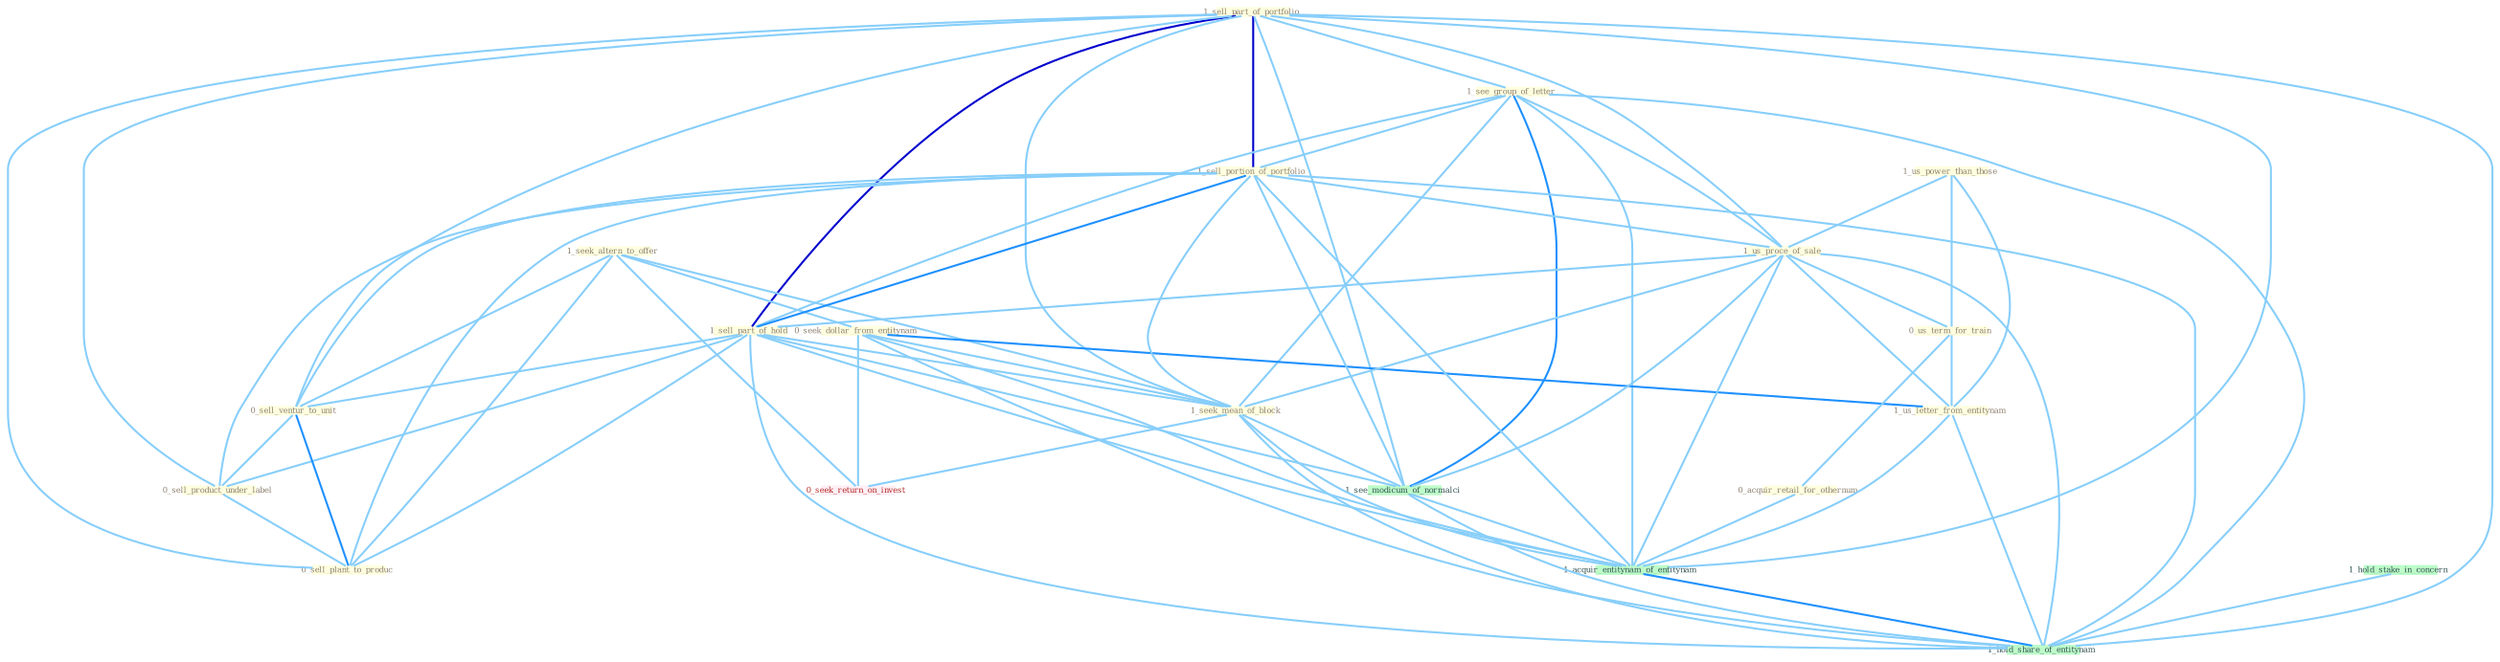 Graph G{ 
    node
    [shape=polygon,style=filled,width=.5,height=.06,color="#BDFCC9",fixedsize=true,fontsize=4,
    fontcolor="#2f4f4f"];
    {node
    [color="#ffffe0", fontcolor="#8b7d6b"] "1_sell_part_of_portfolio " "1_see_group_of_letter " "1_seek_altern_to_offer " "0_seek_dollar_from_entitynam " "1_sell_portion_of_portfolio " "1_us_power_than_those " "1_us_proce_of_sale " "1_sell_part_of_hold " "0_sell_ventur_to_unit " "0_sell_product_under_label " "1_seek_mean_of_block " "0_us_term_for_train " "0_acquir_retail_for_othernum " "1_us_letter_from_entitynam " "0_sell_plant_to_produc "}
{node [color="#fff0f5", fontcolor="#b22222"] "0_seek_return_on_invest "}
edge [color="#B0E2FF"];

	"1_sell_part_of_portfolio " -- "1_see_group_of_letter " [w="1", color="#87cefa" ];
	"1_sell_part_of_portfolio " -- "1_sell_portion_of_portfolio " [w="3", color="#0000cd" , len=0.6];
	"1_sell_part_of_portfolio " -- "1_us_proce_of_sale " [w="1", color="#87cefa" ];
	"1_sell_part_of_portfolio " -- "1_sell_part_of_hold " [w="3", color="#0000cd" , len=0.6];
	"1_sell_part_of_portfolio " -- "0_sell_ventur_to_unit " [w="1", color="#87cefa" ];
	"1_sell_part_of_portfolio " -- "0_sell_product_under_label " [w="1", color="#87cefa" ];
	"1_sell_part_of_portfolio " -- "1_seek_mean_of_block " [w="1", color="#87cefa" ];
	"1_sell_part_of_portfolio " -- "0_sell_plant_to_produc " [w="1", color="#87cefa" ];
	"1_sell_part_of_portfolio " -- "1_see_modicum_of_normalci " [w="1", color="#87cefa" ];
	"1_sell_part_of_portfolio " -- "1_acquir_entitynam_of_entitynam " [w="1", color="#87cefa" ];
	"1_sell_part_of_portfolio " -- "1_hold_share_of_entitynam " [w="1", color="#87cefa" ];
	"1_see_group_of_letter " -- "1_sell_portion_of_portfolio " [w="1", color="#87cefa" ];
	"1_see_group_of_letter " -- "1_us_proce_of_sale " [w="1", color="#87cefa" ];
	"1_see_group_of_letter " -- "1_sell_part_of_hold " [w="1", color="#87cefa" ];
	"1_see_group_of_letter " -- "1_seek_mean_of_block " [w="1", color="#87cefa" ];
	"1_see_group_of_letter " -- "1_see_modicum_of_normalci " [w="2", color="#1e90ff" , len=0.8];
	"1_see_group_of_letter " -- "1_acquir_entitynam_of_entitynam " [w="1", color="#87cefa" ];
	"1_see_group_of_letter " -- "1_hold_share_of_entitynam " [w="1", color="#87cefa" ];
	"1_seek_altern_to_offer " -- "0_seek_dollar_from_entitynam " [w="1", color="#87cefa" ];
	"1_seek_altern_to_offer " -- "0_sell_ventur_to_unit " [w="1", color="#87cefa" ];
	"1_seek_altern_to_offer " -- "1_seek_mean_of_block " [w="1", color="#87cefa" ];
	"1_seek_altern_to_offer " -- "0_sell_plant_to_produc " [w="1", color="#87cefa" ];
	"1_seek_altern_to_offer " -- "0_seek_return_on_invest " [w="1", color="#87cefa" ];
	"0_seek_dollar_from_entitynam " -- "1_seek_mean_of_block " [w="1", color="#87cefa" ];
	"0_seek_dollar_from_entitynam " -- "1_us_letter_from_entitynam " [w="2", color="#1e90ff" , len=0.8];
	"0_seek_dollar_from_entitynam " -- "0_seek_return_on_invest " [w="1", color="#87cefa" ];
	"0_seek_dollar_from_entitynam " -- "1_acquir_entitynam_of_entitynam " [w="1", color="#87cefa" ];
	"0_seek_dollar_from_entitynam " -- "1_hold_share_of_entitynam " [w="1", color="#87cefa" ];
	"1_sell_portion_of_portfolio " -- "1_us_proce_of_sale " [w="1", color="#87cefa" ];
	"1_sell_portion_of_portfolio " -- "1_sell_part_of_hold " [w="2", color="#1e90ff" , len=0.8];
	"1_sell_portion_of_portfolio " -- "0_sell_ventur_to_unit " [w="1", color="#87cefa" ];
	"1_sell_portion_of_portfolio " -- "0_sell_product_under_label " [w="1", color="#87cefa" ];
	"1_sell_portion_of_portfolio " -- "1_seek_mean_of_block " [w="1", color="#87cefa" ];
	"1_sell_portion_of_portfolio " -- "0_sell_plant_to_produc " [w="1", color="#87cefa" ];
	"1_sell_portion_of_portfolio " -- "1_see_modicum_of_normalci " [w="1", color="#87cefa" ];
	"1_sell_portion_of_portfolio " -- "1_acquir_entitynam_of_entitynam " [w="1", color="#87cefa" ];
	"1_sell_portion_of_portfolio " -- "1_hold_share_of_entitynam " [w="1", color="#87cefa" ];
	"1_us_power_than_those " -- "1_us_proce_of_sale " [w="1", color="#87cefa" ];
	"1_us_power_than_those " -- "0_us_term_for_train " [w="1", color="#87cefa" ];
	"1_us_power_than_those " -- "1_us_letter_from_entitynam " [w="1", color="#87cefa" ];
	"1_us_proce_of_sale " -- "1_sell_part_of_hold " [w="1", color="#87cefa" ];
	"1_us_proce_of_sale " -- "1_seek_mean_of_block " [w="1", color="#87cefa" ];
	"1_us_proce_of_sale " -- "0_us_term_for_train " [w="1", color="#87cefa" ];
	"1_us_proce_of_sale " -- "1_us_letter_from_entitynam " [w="1", color="#87cefa" ];
	"1_us_proce_of_sale " -- "1_see_modicum_of_normalci " [w="1", color="#87cefa" ];
	"1_us_proce_of_sale " -- "1_acquir_entitynam_of_entitynam " [w="1", color="#87cefa" ];
	"1_us_proce_of_sale " -- "1_hold_share_of_entitynam " [w="1", color="#87cefa" ];
	"1_sell_part_of_hold " -- "0_sell_ventur_to_unit " [w="1", color="#87cefa" ];
	"1_sell_part_of_hold " -- "0_sell_product_under_label " [w="1", color="#87cefa" ];
	"1_sell_part_of_hold " -- "1_seek_mean_of_block " [w="1", color="#87cefa" ];
	"1_sell_part_of_hold " -- "0_sell_plant_to_produc " [w="1", color="#87cefa" ];
	"1_sell_part_of_hold " -- "1_see_modicum_of_normalci " [w="1", color="#87cefa" ];
	"1_sell_part_of_hold " -- "1_acquir_entitynam_of_entitynam " [w="1", color="#87cefa" ];
	"1_sell_part_of_hold " -- "1_hold_share_of_entitynam " [w="1", color="#87cefa" ];
	"0_sell_ventur_to_unit " -- "0_sell_product_under_label " [w="1", color="#87cefa" ];
	"0_sell_ventur_to_unit " -- "0_sell_plant_to_produc " [w="2", color="#1e90ff" , len=0.8];
	"0_sell_product_under_label " -- "0_sell_plant_to_produc " [w="1", color="#87cefa" ];
	"1_seek_mean_of_block " -- "0_seek_return_on_invest " [w="1", color="#87cefa" ];
	"1_seek_mean_of_block " -- "1_see_modicum_of_normalci " [w="1", color="#87cefa" ];
	"1_seek_mean_of_block " -- "1_acquir_entitynam_of_entitynam " [w="1", color="#87cefa" ];
	"1_seek_mean_of_block " -- "1_hold_share_of_entitynam " [w="1", color="#87cefa" ];
	"0_us_term_for_train " -- "0_acquir_retail_for_othernum " [w="1", color="#87cefa" ];
	"0_us_term_for_train " -- "1_us_letter_from_entitynam " [w="1", color="#87cefa" ];
	"0_acquir_retail_for_othernum " -- "1_acquir_entitynam_of_entitynam " [w="1", color="#87cefa" ];
	"1_us_letter_from_entitynam " -- "1_acquir_entitynam_of_entitynam " [w="1", color="#87cefa" ];
	"1_us_letter_from_entitynam " -- "1_hold_share_of_entitynam " [w="1", color="#87cefa" ];
	"1_hold_stake_in_concern " -- "1_hold_share_of_entitynam " [w="1", color="#87cefa" ];
	"1_see_modicum_of_normalci " -- "1_acquir_entitynam_of_entitynam " [w="1", color="#87cefa" ];
	"1_see_modicum_of_normalci " -- "1_hold_share_of_entitynam " [w="1", color="#87cefa" ];
	"1_acquir_entitynam_of_entitynam " -- "1_hold_share_of_entitynam " [w="2", color="#1e90ff" , len=0.8];
}